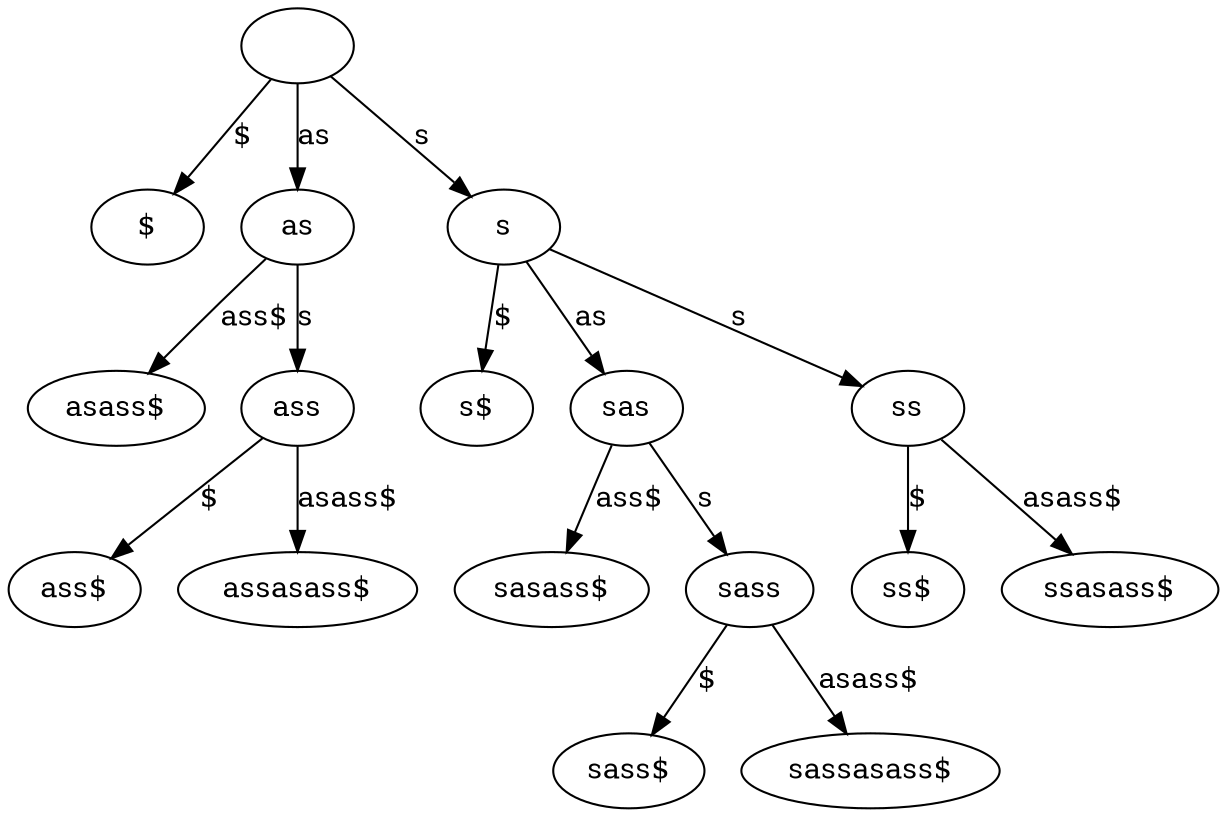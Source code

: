// Suffix tree
digraph {
	"|" [label=""]
	"$|$" [label="$"]
	"|" -> "$|$" [label="$"]
	"as|as" [label=as]
	"ass$|asass$" [label="asass$"]
	"as|as" -> "ass$|asass$" [label="ass$"]
	"s|ass" [label=ass]
	"$|ass$" [label="ass$"]
	"s|ass" -> "$|ass$" [label="$"]
	"asass$|assasass$" [label="assasass$"]
	"s|ass" -> "asass$|assasass$" [label="asass$"]
	"as|as" -> "s|ass" [label=s]
	"|" -> "as|as" [label=as]
	"s|s" [label=s]
	"$|s$" [label="s$"]
	"s|s" -> "$|s$" [label="$"]
	"as|sas" [label=sas]
	"ass$|sasass$" [label="sasass$"]
	"as|sas" -> "ass$|sasass$" [label="ass$"]
	"s|sass" [label=sass]
	"$|sass$" [label="sass$"]
	"s|sass" -> "$|sass$" [label="$"]
	"asass$|sassasass$" [label="sassasass$"]
	"s|sass" -> "asass$|sassasass$" [label="asass$"]
	"as|sas" -> "s|sass" [label=s]
	"s|s" -> "as|sas" [label=as]
	"s|ss" [label=ss]
	"$|ss$" [label="ss$"]
	"s|ss" -> "$|ss$" [label="$"]
	"asass$|ssasass$" [label="ssasass$"]
	"s|ss" -> "asass$|ssasass$" [label="asass$"]
	"s|s" -> "s|ss" [label=s]
	"|" -> "s|s" [label=s]
}
